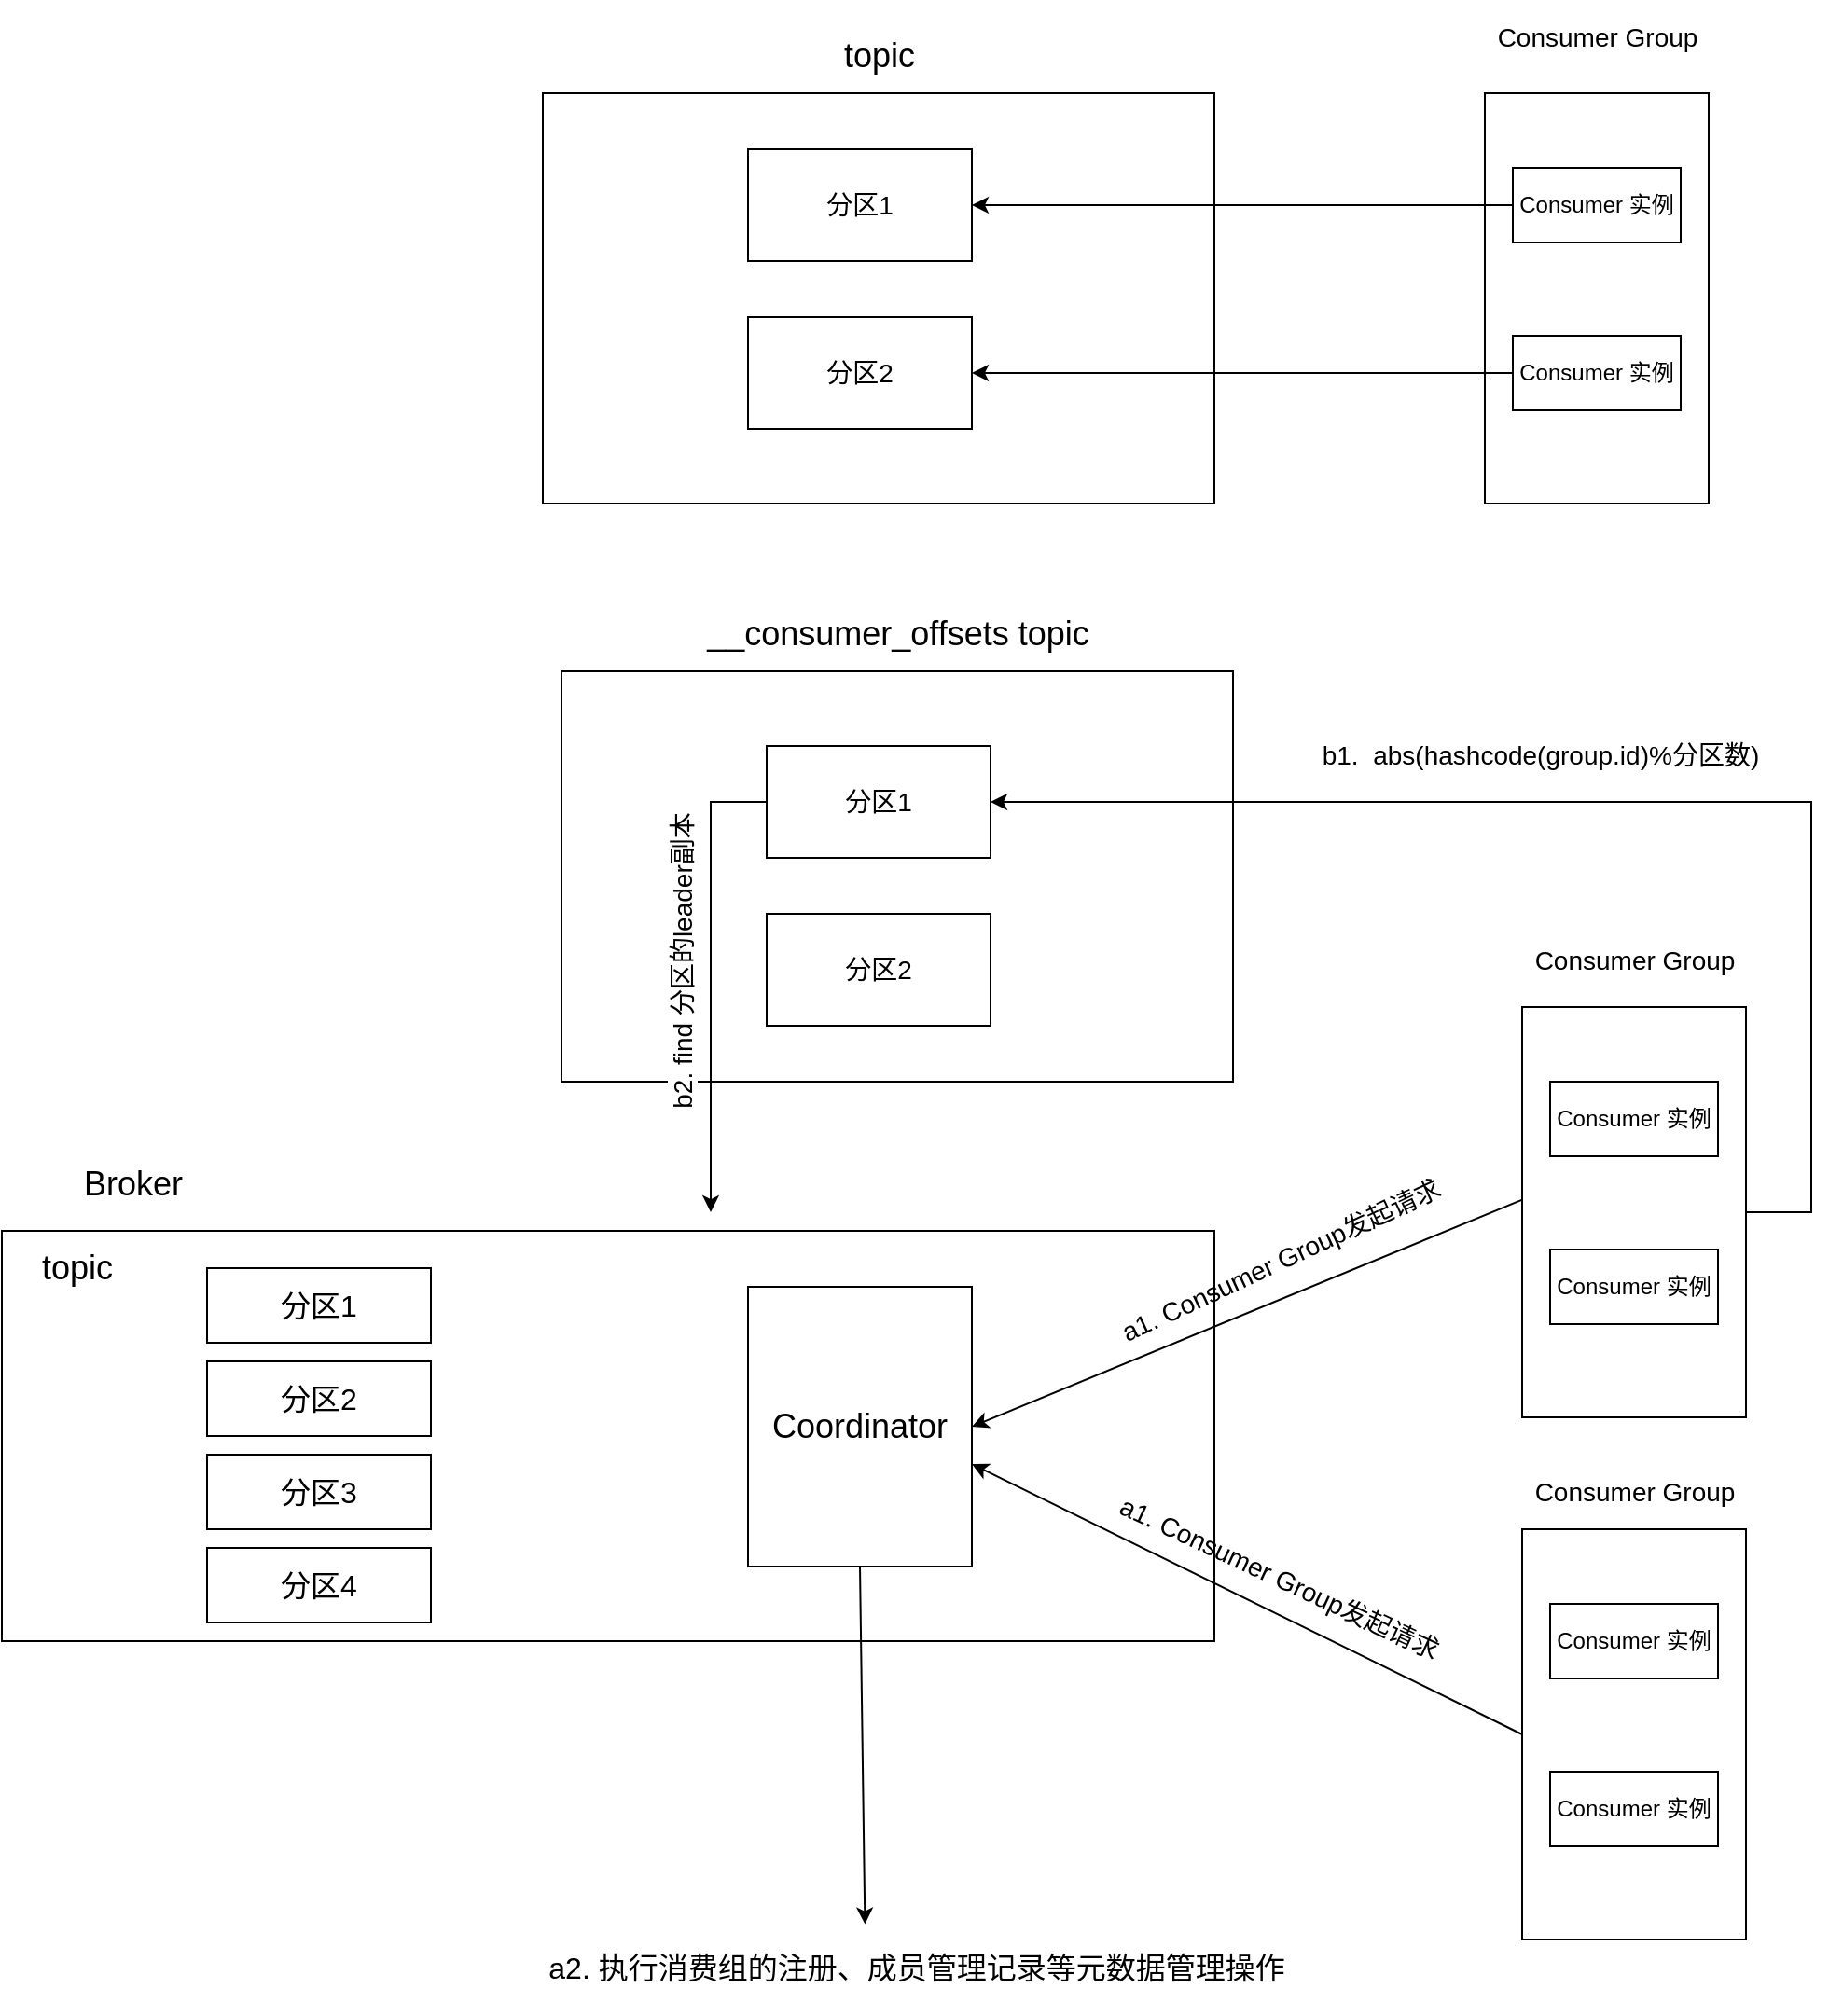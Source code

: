 <mxfile version="20.2.2" type="github">
  <diagram id="HhjXPJS-7uaV8t8p5f1u" name="第 1 页">
    <mxGraphModel dx="1865" dy="579" grid="1" gridSize="10" guides="1" tooltips="1" connect="1" arrows="0" fold="1" page="1" pageScale="1" pageWidth="827" pageHeight="1169" math="0" shadow="0">
      <root>
        <mxCell id="0" />
        <mxCell id="1" parent="0" />
        <mxCell id="7gVdF0R3puTZTDRzPLGD-5" value="" style="rounded=0;whiteSpace=wrap;html=1;" vertex="1" parent="1">
          <mxGeometry x="545" y="100" width="120" height="220" as="geometry" />
        </mxCell>
        <mxCell id="7gVdF0R3puTZTDRzPLGD-1" value="" style="rounded=0;whiteSpace=wrap;html=1;" vertex="1" parent="1">
          <mxGeometry x="40" y="100" width="360" height="220" as="geometry" />
        </mxCell>
        <mxCell id="7gVdF0R3puTZTDRzPLGD-3" value="&lt;span style=&quot;text-align: left;&quot;&gt;Consumer 实例&lt;/span&gt;" style="rounded=0;whiteSpace=wrap;html=1;" vertex="1" parent="1">
          <mxGeometry x="560" y="230" width="90" height="40" as="geometry" />
        </mxCell>
        <mxCell id="7gVdF0R3puTZTDRzPLGD-4" value="&lt;span style=&quot;text-align: left;&quot;&gt;Consumer 实例&lt;/span&gt;" style="rounded=0;whiteSpace=wrap;html=1;" vertex="1" parent="1">
          <mxGeometry x="560" y="140" width="90" height="40" as="geometry" />
        </mxCell>
        <mxCell id="7gVdF0R3puTZTDRzPLGD-6" value="&lt;article data-content=&quot;[{&amp;quot;type&amp;quot;:&amp;quot;block&amp;quot;,&amp;quot;id&amp;quot;:&amp;quot;pvip-1661261883332&amp;quot;,&amp;quot;name&amp;quot;:&amp;quot;paragraph&amp;quot;,&amp;quot;data&amp;quot;:{&amp;quot;version&amp;quot;:1},&amp;quot;nodes&amp;quot;:[{&amp;quot;type&amp;quot;:&amp;quot;text&amp;quot;,&amp;quot;id&amp;quot;:&amp;quot;5fh9-1661261883331&amp;quot;,&amp;quot;leaves&amp;quot;:[{&amp;quot;text&amp;quot;:&amp;quot;Consumer&amp;nbsp;Group&amp;quot;,&amp;quot;marks&amp;quot;:[{&amp;quot;type&amp;quot;:&amp;quot;fontSize&amp;quot;,&amp;quot;value&amp;quot;:18}]}]}],&amp;quot;state&amp;quot;:{}}]&quot;&gt;&lt;div style=&quot;line-height: 1.75; text-align: left;&quot;&gt;&lt;font style=&quot;font-size: 14px;&quot;&gt;Consumer Group&lt;/font&gt;&lt;/div&gt;&lt;/article&gt;" style="text;html=1;resizable=0;autosize=1;align=center;verticalAlign=middle;points=[];fillColor=none;strokeColor=none;rounded=0;" vertex="1" parent="1">
          <mxGeometry x="540" y="50" width="130" height="40" as="geometry" />
        </mxCell>
        <mxCell id="7gVdF0R3puTZTDRzPLGD-8" value="分区1" style="rounded=0;whiteSpace=wrap;html=1;fontSize=14;" vertex="1" parent="1">
          <mxGeometry x="150" y="130" width="120" height="60" as="geometry" />
        </mxCell>
        <mxCell id="7gVdF0R3puTZTDRzPLGD-9" value="分区2" style="rounded=0;whiteSpace=wrap;html=1;fontSize=14;" vertex="1" parent="1">
          <mxGeometry x="150" y="220" width="120" height="60" as="geometry" />
        </mxCell>
        <mxCell id="7gVdF0R3puTZTDRzPLGD-10" value="&lt;font style=&quot;font-size: 18px;&quot;&gt;topic&lt;/font&gt;" style="text;html=1;resizable=0;autosize=1;align=center;verticalAlign=middle;points=[];fillColor=none;strokeColor=none;rounded=0;fontSize=12;" vertex="1" parent="1">
          <mxGeometry x="190" y="60" width="60" height="40" as="geometry" />
        </mxCell>
        <mxCell id="7gVdF0R3puTZTDRzPLGD-11" value="" style="endArrow=classic;html=1;rounded=0;fontSize=18;entryX=1;entryY=0.5;entryDx=0;entryDy=0;exitX=0;exitY=0.5;exitDx=0;exitDy=0;" edge="1" parent="1" source="7gVdF0R3puTZTDRzPLGD-4" target="7gVdF0R3puTZTDRzPLGD-8">
          <mxGeometry width="50" height="50" relative="1" as="geometry">
            <mxPoint x="520" y="160" as="sourcePoint" />
            <mxPoint x="480" y="140" as="targetPoint" />
          </mxGeometry>
        </mxCell>
        <mxCell id="7gVdF0R3puTZTDRzPLGD-12" value="" style="endArrow=classic;html=1;rounded=0;fontSize=18;entryX=1;entryY=0.5;entryDx=0;entryDy=0;exitX=0;exitY=0.5;exitDx=0;exitDy=0;" edge="1" parent="1">
          <mxGeometry width="50" height="50" relative="1" as="geometry">
            <mxPoint x="560" y="250" as="sourcePoint" />
            <mxPoint x="270" y="250" as="targetPoint" />
          </mxGeometry>
        </mxCell>
        <mxCell id="7gVdF0R3puTZTDRzPLGD-13" value="" style="rounded=0;whiteSpace=wrap;html=1;" vertex="1" parent="1">
          <mxGeometry x="565" y="590" width="120" height="220" as="geometry" />
        </mxCell>
        <mxCell id="7gVdF0R3puTZTDRzPLGD-14" value="" style="rounded=0;whiteSpace=wrap;html=1;" vertex="1" parent="1">
          <mxGeometry x="-250" y="710" width="650" height="220" as="geometry" />
        </mxCell>
        <mxCell id="7gVdF0R3puTZTDRzPLGD-15" value="&lt;span style=&quot;text-align: left;&quot;&gt;Consumer 实例&lt;/span&gt;" style="rounded=0;whiteSpace=wrap;html=1;" vertex="1" parent="1">
          <mxGeometry x="580" y="720" width="90" height="40" as="geometry" />
        </mxCell>
        <mxCell id="7gVdF0R3puTZTDRzPLGD-16" value="&lt;span style=&quot;text-align: left;&quot;&gt;Consumer 实例&lt;/span&gt;" style="rounded=0;whiteSpace=wrap;html=1;" vertex="1" parent="1">
          <mxGeometry x="580" y="630" width="90" height="40" as="geometry" />
        </mxCell>
        <mxCell id="7gVdF0R3puTZTDRzPLGD-17" value="&lt;article data-content=&quot;[{&amp;quot;type&amp;quot;:&amp;quot;block&amp;quot;,&amp;quot;id&amp;quot;:&amp;quot;pvip-1661261883332&amp;quot;,&amp;quot;name&amp;quot;:&amp;quot;paragraph&amp;quot;,&amp;quot;data&amp;quot;:{&amp;quot;version&amp;quot;:1},&amp;quot;nodes&amp;quot;:[{&amp;quot;type&amp;quot;:&amp;quot;text&amp;quot;,&amp;quot;id&amp;quot;:&amp;quot;5fh9-1661261883331&amp;quot;,&amp;quot;leaves&amp;quot;:[{&amp;quot;text&amp;quot;:&amp;quot;Consumer&amp;nbsp;Group&amp;quot;,&amp;quot;marks&amp;quot;:[{&amp;quot;type&amp;quot;:&amp;quot;fontSize&amp;quot;,&amp;quot;value&amp;quot;:18}]}]}],&amp;quot;state&amp;quot;:{}}]&quot;&gt;&lt;div style=&quot;line-height: 1.75; text-align: left;&quot;&gt;&lt;font style=&quot;font-size: 14px;&quot;&gt;Consumer Group&lt;/font&gt;&lt;/div&gt;&lt;/article&gt;" style="text;html=1;resizable=0;autosize=1;align=center;verticalAlign=middle;points=[];fillColor=none;strokeColor=none;rounded=0;" vertex="1" parent="1">
          <mxGeometry x="560" y="545" width="130" height="40" as="geometry" />
        </mxCell>
        <mxCell id="7gVdF0R3puTZTDRzPLGD-18" value="&lt;article data-content=&quot;[{&amp;quot;type&amp;quot;:&amp;quot;block&amp;quot;,&amp;quot;id&amp;quot;:&amp;quot;EV1N-1661261909076&amp;quot;,&amp;quot;name&amp;quot;:&amp;quot;paragraph&amp;quot;,&amp;quot;data&amp;quot;:{&amp;quot;version&amp;quot;:1},&amp;quot;nodes&amp;quot;:[{&amp;quot;type&amp;quot;:&amp;quot;text&amp;quot;,&amp;quot;id&amp;quot;:&amp;quot;Siz3-1661261909075&amp;quot;,&amp;quot;leaves&amp;quot;:[{&amp;quot;text&amp;quot;:&amp;quot;Coordinator&amp;quot;,&amp;quot;marks&amp;quot;:[{&amp;quot;type&amp;quot;:&amp;quot;fontSize&amp;quot;,&amp;quot;value&amp;quot;:18}]}]}],&amp;quot;state&amp;quot;:{}}]&quot;&gt;&lt;div style=&quot;line-height: 1.75; text-align: left;&quot;&gt;&lt;span style=&quot;font-size: 18px;&quot;&gt;Coordinator&lt;/span&gt;&lt;/div&gt;&lt;/article&gt;" style="rounded=0;whiteSpace=wrap;html=1;fontSize=14;" vertex="1" parent="1">
          <mxGeometry x="150" y="740" width="120" height="150" as="geometry" />
        </mxCell>
        <mxCell id="7gVdF0R3puTZTDRzPLGD-20" value="&lt;article data-content=&quot;[{&amp;quot;type&amp;quot;:&amp;quot;block&amp;quot;,&amp;quot;id&amp;quot;:&amp;quot;EV1N-1661261909076&amp;quot;,&amp;quot;name&amp;quot;:&amp;quot;paragraph&amp;quot;,&amp;quot;data&amp;quot;:{&amp;quot;version&amp;quot;:1},&amp;quot;nodes&amp;quot;:[{&amp;quot;type&amp;quot;:&amp;quot;text&amp;quot;,&amp;quot;id&amp;quot;:&amp;quot;Siz3-1661261909075&amp;quot;,&amp;quot;leaves&amp;quot;:[{&amp;quot;text&amp;quot;:&amp;quot;Broker&amp;quot;,&amp;quot;marks&amp;quot;:[{&amp;quot;type&amp;quot;:&amp;quot;fontSize&amp;quot;,&amp;quot;value&amp;quot;:18}]}]}],&amp;quot;state&amp;quot;:{}}]&quot;&gt;&lt;div style=&quot;line-height: 1.75; font-size: 14px; text-align: left;&quot;&gt;&lt;span style=&quot;font-size: 18px;&quot;&gt;Broker&lt;/span&gt;&lt;/div&gt;&lt;/article&gt;" style="text;html=1;resizable=0;autosize=1;align=center;verticalAlign=middle;points=[];fillColor=none;strokeColor=none;rounded=0;fontSize=12;" vertex="1" parent="1">
          <mxGeometry x="-220" y="660" width="80" height="50" as="geometry" />
        </mxCell>
        <mxCell id="7gVdF0R3puTZTDRzPLGD-25" value="&lt;article data-content=&quot;[{&amp;quot;type&amp;quot;:&amp;quot;block&amp;quot;,&amp;quot;id&amp;quot;:&amp;quot;EV1N-1661261909076&amp;quot;,&amp;quot;name&amp;quot;:&amp;quot;paragraph&amp;quot;,&amp;quot;data&amp;quot;:{&amp;quot;version&amp;quot;:1},&amp;quot;nodes&amp;quot;:[{&amp;quot;type&amp;quot;:&amp;quot;text&amp;quot;,&amp;quot;id&amp;quot;:&amp;quot;Siz3-1661261909075&amp;quot;,&amp;quot;leaves&amp;quot;:[{&amp;quot;text&amp;quot;:&amp;quot;注册、成员管理记录等元数据管理操作&amp;quot;,&amp;quot;marks&amp;quot;:[{&amp;quot;type&amp;quot;:&amp;quot;fontSize&amp;quot;,&amp;quot;value&amp;quot;:18}]}]}],&amp;quot;state&amp;quot;:{}}]&quot;&gt;&lt;div style=&quot;line-height: 1.75; text-align: left;&quot;&gt;&lt;font style=&quot;font-size: 16px;&quot;&gt;a2. 执行消费组的注册、成员管理记录等元数据管理操作&lt;/font&gt;&lt;/div&gt;&lt;/article&gt;" style="text;html=1;resizable=0;autosize=1;align=center;verticalAlign=middle;points=[];fillColor=none;strokeColor=none;rounded=0;fontSize=18;" vertex="1" parent="1">
          <mxGeometry x="30" y="1080" width="420" height="50" as="geometry" />
        </mxCell>
        <mxCell id="7gVdF0R3puTZTDRzPLGD-27" value="&lt;article data-content=&quot;[{&amp;quot;type&amp;quot;:&amp;quot;block&amp;quot;,&amp;quot;id&amp;quot;:&amp;quot;EV1N-1661261909076&amp;quot;,&amp;quot;name&amp;quot;:&amp;quot;paragraph&amp;quot;,&amp;quot;data&amp;quot;:{&amp;quot;version&amp;quot;:1},&amp;quot;nodes&amp;quot;:[{&amp;quot;type&amp;quot;:&amp;quot;text&amp;quot;,&amp;quot;id&amp;quot;:&amp;quot;Siz3-1661261909075&amp;quot;,&amp;quot;leaves&amp;quot;:[{&amp;quot;text&amp;quot;:&amp;quot;注册、成员管理记录等元数据管理操作&amp;quot;,&amp;quot;marks&amp;quot;:[{&amp;quot;type&amp;quot;:&amp;quot;fontSize&amp;quot;,&amp;quot;value&amp;quot;:18}]}]}],&amp;quot;state&amp;quot;:{}}]&quot;&gt;&lt;div style=&quot;line-height: 1.75; text-align: left;&quot;&gt;&lt;font style=&quot;font-size: 14px;&quot;&gt;&lt;span style=&quot;background-color: initial;&quot;&gt;a1. Consumer Group&lt;/span&gt;发起请求&lt;/font&gt;&lt;/div&gt;&lt;/article&gt;" style="text;html=1;resizable=0;autosize=1;align=center;verticalAlign=middle;points=[];fillColor=none;strokeColor=none;rounded=0;fontSize=18;rotation=-25;" vertex="1" parent="1">
          <mxGeometry x="330" y="700" width="210" height="50" as="geometry" />
        </mxCell>
        <mxCell id="7gVdF0R3puTZTDRzPLGD-29" value="" style="endArrow=classic;html=1;rounded=0;fontSize=18;entryX=1;entryY=0.5;entryDx=0;entryDy=0;exitX=-0.002;exitY=0.47;exitDx=0;exitDy=0;exitPerimeter=0;" edge="1" parent="1" source="7gVdF0R3puTZTDRzPLGD-13" target="7gVdF0R3puTZTDRzPLGD-18">
          <mxGeometry width="50" height="50" relative="1" as="geometry">
            <mxPoint x="570" y="820" as="sourcePoint" />
            <mxPoint x="280" y="820" as="targetPoint" />
          </mxGeometry>
        </mxCell>
        <mxCell id="7gVdF0R3puTZTDRzPLGD-30" value="" style="endArrow=classic;html=1;rounded=0;fontSize=14;entryX=0.435;entryY=0.036;entryDx=0;entryDy=0;entryPerimeter=0;" edge="1" parent="1" target="7gVdF0R3puTZTDRzPLGD-25">
          <mxGeometry width="50" height="50" relative="1" as="geometry">
            <mxPoint x="210" y="890" as="sourcePoint" />
            <mxPoint x="210" y="980" as="targetPoint" />
          </mxGeometry>
        </mxCell>
        <mxCell id="7gVdF0R3puTZTDRzPLGD-32" value="" style="rounded=0;whiteSpace=wrap;html=1;" vertex="1" parent="1">
          <mxGeometry x="50" y="410" width="360" height="220" as="geometry" />
        </mxCell>
        <mxCell id="7gVdF0R3puTZTDRzPLGD-38" value="&lt;font style=&quot;font-size: 18px;&quot;&gt;&lt;span style=&quot;text-align: left; background-color: initial;&quot;&gt;__consumer_offsets&amp;nbsp;&lt;/span&gt;topic&lt;/font&gt;" style="text;html=1;resizable=0;autosize=1;align=center;verticalAlign=middle;points=[];fillColor=none;strokeColor=none;rounded=0;fontSize=12;" vertex="1" parent="1">
          <mxGeometry x="115" y="370" width="230" height="40" as="geometry" />
        </mxCell>
        <mxCell id="7gVdF0R3puTZTDRzPLGD-41" value="分区1" style="rounded=0;whiteSpace=wrap;html=1;fontSize=14;" vertex="1" parent="1">
          <mxGeometry x="160" y="450" width="120" height="60" as="geometry" />
        </mxCell>
        <mxCell id="7gVdF0R3puTZTDRzPLGD-42" value="分区2" style="rounded=0;whiteSpace=wrap;html=1;fontSize=14;" vertex="1" parent="1">
          <mxGeometry x="160" y="540" width="120" height="60" as="geometry" />
        </mxCell>
        <mxCell id="7gVdF0R3puTZTDRzPLGD-43" value="" style="rounded=0;whiteSpace=wrap;html=1;" vertex="1" parent="1">
          <mxGeometry x="565" y="870" width="120" height="220" as="geometry" />
        </mxCell>
        <mxCell id="7gVdF0R3puTZTDRzPLGD-44" value="&lt;span style=&quot;text-align: left;&quot;&gt;Consumer 实例&lt;/span&gt;" style="rounded=0;whiteSpace=wrap;html=1;" vertex="1" parent="1">
          <mxGeometry x="580" y="1000" width="90" height="40" as="geometry" />
        </mxCell>
        <mxCell id="7gVdF0R3puTZTDRzPLGD-45" value="&lt;span style=&quot;text-align: left;&quot;&gt;Consumer 实例&lt;/span&gt;" style="rounded=0;whiteSpace=wrap;html=1;" vertex="1" parent="1">
          <mxGeometry x="580" y="910" width="90" height="40" as="geometry" />
        </mxCell>
        <mxCell id="7gVdF0R3puTZTDRzPLGD-46" value="&lt;article data-content=&quot;[{&amp;quot;type&amp;quot;:&amp;quot;block&amp;quot;,&amp;quot;id&amp;quot;:&amp;quot;pvip-1661261883332&amp;quot;,&amp;quot;name&amp;quot;:&amp;quot;paragraph&amp;quot;,&amp;quot;data&amp;quot;:{&amp;quot;version&amp;quot;:1},&amp;quot;nodes&amp;quot;:[{&amp;quot;type&amp;quot;:&amp;quot;text&amp;quot;,&amp;quot;id&amp;quot;:&amp;quot;5fh9-1661261883331&amp;quot;,&amp;quot;leaves&amp;quot;:[{&amp;quot;text&amp;quot;:&amp;quot;Consumer&amp;nbsp;Group&amp;quot;,&amp;quot;marks&amp;quot;:[{&amp;quot;type&amp;quot;:&amp;quot;fontSize&amp;quot;,&amp;quot;value&amp;quot;:18}]}]}],&amp;quot;state&amp;quot;:{}}]&quot;&gt;&lt;div style=&quot;line-height: 1.75; text-align: left;&quot;&gt;&lt;font style=&quot;font-size: 14px;&quot;&gt;Consumer Group&lt;/font&gt;&lt;/div&gt;&lt;/article&gt;" style="text;html=1;resizable=0;autosize=1;align=center;verticalAlign=middle;points=[];fillColor=none;strokeColor=none;rounded=0;" vertex="1" parent="1">
          <mxGeometry x="560" y="830" width="130" height="40" as="geometry" />
        </mxCell>
        <mxCell id="7gVdF0R3puTZTDRzPLGD-47" value="" style="endArrow=classic;html=1;rounded=0;fontSize=18;entryX=1;entryY=0.5;entryDx=0;entryDy=0;exitX=0;exitY=0.5;exitDx=0;exitDy=0;" edge="1" parent="1" source="7gVdF0R3puTZTDRzPLGD-43">
          <mxGeometry width="50" height="50" relative="1" as="geometry">
            <mxPoint x="564.76" y="713.4" as="sourcePoint" />
            <mxPoint x="270" y="835" as="targetPoint" />
          </mxGeometry>
        </mxCell>
        <mxCell id="7gVdF0R3puTZTDRzPLGD-48" value="&lt;article data-content=&quot;[{&amp;quot;type&amp;quot;:&amp;quot;block&amp;quot;,&amp;quot;id&amp;quot;:&amp;quot;EV1N-1661261909076&amp;quot;,&amp;quot;name&amp;quot;:&amp;quot;paragraph&amp;quot;,&amp;quot;data&amp;quot;:{&amp;quot;version&amp;quot;:1},&amp;quot;nodes&amp;quot;:[{&amp;quot;type&amp;quot;:&amp;quot;text&amp;quot;,&amp;quot;id&amp;quot;:&amp;quot;Siz3-1661261909075&amp;quot;,&amp;quot;leaves&amp;quot;:[{&amp;quot;text&amp;quot;:&amp;quot;注册、成员管理记录等元数据管理操作&amp;quot;,&amp;quot;marks&amp;quot;:[{&amp;quot;type&amp;quot;:&amp;quot;fontSize&amp;quot;,&amp;quot;value&amp;quot;:18}]}]}],&amp;quot;state&amp;quot;:{}}]&quot;&gt;&lt;div style=&quot;line-height: 1.75; text-align: left;&quot;&gt;&lt;font style=&quot;font-size: 14px;&quot;&gt;&lt;span style=&quot;background-color: initial;&quot;&gt;a1. Consumer Group&lt;/span&gt;发起请求&lt;/font&gt;&lt;/div&gt;&lt;/article&gt;" style="text;html=1;resizable=0;autosize=1;align=center;verticalAlign=middle;points=[];fillColor=none;strokeColor=none;rounded=0;fontSize=18;rotation=25;" vertex="1" parent="1">
          <mxGeometry x="330" y="870" width="210" height="50" as="geometry" />
        </mxCell>
        <mxCell id="7gVdF0R3puTZTDRzPLGD-49" value="&lt;font style=&quot;font-size: 18px;&quot;&gt;topic&lt;/font&gt;" style="text;html=1;resizable=0;autosize=1;align=center;verticalAlign=middle;points=[];fillColor=none;strokeColor=none;rounded=0;fontSize=12;" vertex="1" parent="1">
          <mxGeometry x="-240" y="710" width="60" height="40" as="geometry" />
        </mxCell>
        <mxCell id="7gVdF0R3puTZTDRzPLGD-50" value="" style="edgeStyle=none;orthogonalLoop=1;jettySize=auto;html=1;rounded=0;fontSize=14;exitX=1;exitY=0.5;exitDx=0;exitDy=0;" edge="1" parent="1" source="7gVdF0R3puTZTDRzPLGD-13" target="7gVdF0R3puTZTDRzPLGD-41">
          <mxGeometry width="80" relative="1" as="geometry">
            <mxPoint x="625" y="590" as="sourcePoint" />
            <mxPoint x="410" y="480" as="targetPoint" />
            <Array as="points">
              <mxPoint x="720" y="700" />
              <mxPoint x="720" y="480" />
            </Array>
          </mxGeometry>
        </mxCell>
        <mxCell id="7gVdF0R3puTZTDRzPLGD-53" value="&lt;span style=&quot;background-color: rgb(255, 255, 255);&quot;&gt;b1.&amp;nbsp; abs(&lt;/span&gt;&lt;span style=&quot;background-color: rgb(255, 255, 255);&quot;&gt;hashcode(&lt;/span&gt;&lt;span style=&quot;background-color: rgb(255, 255, 255); text-align: left;&quot;&gt;group.id&lt;/span&gt;&lt;span style=&quot;background-color: rgb(255, 255, 255);&quot;&gt;)%分区数&lt;/span&gt;&lt;span style=&quot;background-color: rgb(255, 255, 255);&quot;&gt;)&lt;/span&gt;" style="text;html=1;strokeColor=none;fillColor=none;align=center;verticalAlign=middle;whiteSpace=wrap;rounded=0;fontSize=14;" vertex="1" parent="1">
          <mxGeometry x="450" y="440" width="250" height="30" as="geometry" />
        </mxCell>
        <mxCell id="7gVdF0R3puTZTDRzPLGD-54" value="" style="edgeStyle=none;orthogonalLoop=1;jettySize=auto;html=1;rounded=0;fontSize=14;exitX=0;exitY=0.5;exitDx=0;exitDy=0;" edge="1" parent="1" source="7gVdF0R3puTZTDRzPLGD-41">
          <mxGeometry width="80" relative="1" as="geometry">
            <mxPoint x="30" y="490" as="sourcePoint" />
            <mxPoint x="130" y="700" as="targetPoint" />
            <Array as="points">
              <mxPoint x="130" y="480" />
            </Array>
          </mxGeometry>
        </mxCell>
        <mxCell id="7gVdF0R3puTZTDRzPLGD-55" value="&lt;span style=&quot;background-color: rgb(255, 255, 255);&quot;&gt;b2. find 分区的leader副本&lt;/span&gt;" style="text;html=1;strokeColor=none;fillColor=none;align=center;verticalAlign=middle;whiteSpace=wrap;rounded=0;fontSize=14;rotation=-90;" vertex="1" parent="1">
          <mxGeometry y="550" width="230" height="30" as="geometry" />
        </mxCell>
        <mxCell id="7gVdF0R3puTZTDRzPLGD-56" value="分区1" style="rounded=0;whiteSpace=wrap;html=1;fontSize=16;" vertex="1" parent="1">
          <mxGeometry x="-140" y="730" width="120" height="40" as="geometry" />
        </mxCell>
        <mxCell id="7gVdF0R3puTZTDRzPLGD-57" value="分区2" style="rounded=0;whiteSpace=wrap;html=1;fontSize=16;" vertex="1" parent="1">
          <mxGeometry x="-140" y="780" width="120" height="40" as="geometry" />
        </mxCell>
        <mxCell id="7gVdF0R3puTZTDRzPLGD-58" value="分区3" style="rounded=0;whiteSpace=wrap;html=1;fontSize=16;" vertex="1" parent="1">
          <mxGeometry x="-140" y="830" width="120" height="40" as="geometry" />
        </mxCell>
        <mxCell id="7gVdF0R3puTZTDRzPLGD-59" value="分区4" style="rounded=0;whiteSpace=wrap;html=1;fontSize=16;" vertex="1" parent="1">
          <mxGeometry x="-140" y="880" width="120" height="40" as="geometry" />
        </mxCell>
      </root>
    </mxGraphModel>
  </diagram>
</mxfile>
